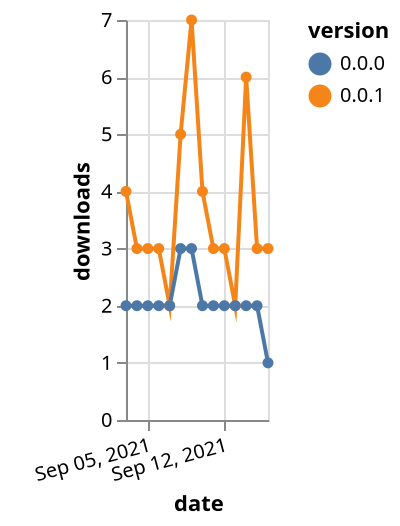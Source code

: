 {"$schema": "https://vega.github.io/schema/vega-lite/v5.json", "description": "A simple bar chart with embedded data.", "data": {"values": [{"date": "2021-09-03", "total": 3008, "delta": 4, "version": "0.0.1"}, {"date": "2021-09-04", "total": 3011, "delta": 3, "version": "0.0.1"}, {"date": "2021-09-05", "total": 3014, "delta": 3, "version": "0.0.1"}, {"date": "2021-09-06", "total": 3017, "delta": 3, "version": "0.0.1"}, {"date": "2021-09-07", "total": 3019, "delta": 2, "version": "0.0.1"}, {"date": "2021-09-08", "total": 3024, "delta": 5, "version": "0.0.1"}, {"date": "2021-09-09", "total": 3031, "delta": 7, "version": "0.0.1"}, {"date": "2021-09-10", "total": 3035, "delta": 4, "version": "0.0.1"}, {"date": "2021-09-11", "total": 3038, "delta": 3, "version": "0.0.1"}, {"date": "2021-09-12", "total": 3041, "delta": 3, "version": "0.0.1"}, {"date": "2021-09-13", "total": 3043, "delta": 2, "version": "0.0.1"}, {"date": "2021-09-14", "total": 3049, "delta": 6, "version": "0.0.1"}, {"date": "2021-09-15", "total": 3052, "delta": 3, "version": "0.0.1"}, {"date": "2021-09-16", "total": 3055, "delta": 3, "version": "0.0.1"}, {"date": "2021-09-03", "total": 3855, "delta": 2, "version": "0.0.0"}, {"date": "2021-09-04", "total": 3857, "delta": 2, "version": "0.0.0"}, {"date": "2021-09-05", "total": 3859, "delta": 2, "version": "0.0.0"}, {"date": "2021-09-06", "total": 3861, "delta": 2, "version": "0.0.0"}, {"date": "2021-09-07", "total": 3863, "delta": 2, "version": "0.0.0"}, {"date": "2021-09-08", "total": 3866, "delta": 3, "version": "0.0.0"}, {"date": "2021-09-09", "total": 3869, "delta": 3, "version": "0.0.0"}, {"date": "2021-09-10", "total": 3871, "delta": 2, "version": "0.0.0"}, {"date": "2021-09-11", "total": 3873, "delta": 2, "version": "0.0.0"}, {"date": "2021-09-12", "total": 3875, "delta": 2, "version": "0.0.0"}, {"date": "2021-09-13", "total": 3877, "delta": 2, "version": "0.0.0"}, {"date": "2021-09-14", "total": 3879, "delta": 2, "version": "0.0.0"}, {"date": "2021-09-15", "total": 3881, "delta": 2, "version": "0.0.0"}, {"date": "2021-09-16", "total": 3882, "delta": 1, "version": "0.0.0"}]}, "width": "container", "mark": {"type": "line", "point": {"filled": true}}, "encoding": {"x": {"field": "date", "type": "temporal", "timeUnit": "yearmonthdate", "title": "date", "axis": {"labelAngle": -15}}, "y": {"field": "delta", "type": "quantitative", "title": "downloads"}, "color": {"field": "version", "type": "nominal"}, "tooltip": {"field": "delta"}}}